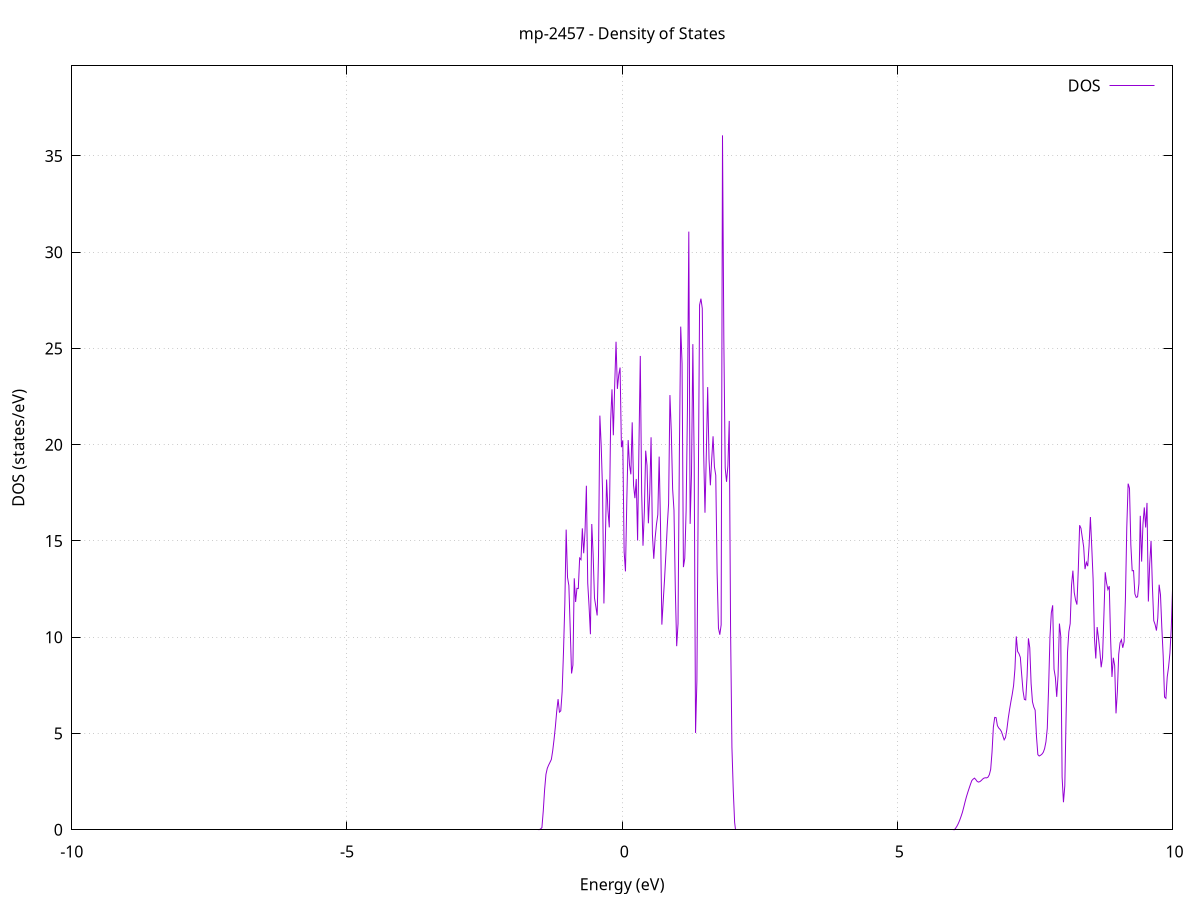 set title 'mp-2457 - Density of States'
set xlabel 'Energy (eV)'
set ylabel 'DOS (states/eV)'
set grid
set xrange [-10:10]
set yrange [0:39.679]
set xzeroaxis lt -1
set terminal png size 800,600
set output 'mp-2457_dos_gnuplot.png'
plot '-' using 1:2 with lines title 'DOS'
-21.145400 0.000000
-21.120900 0.000000
-21.096500 0.000000
-21.072000 0.000000
-21.047500 0.000000
-21.023000 0.000000
-20.998500 0.000000
-20.974000 0.000000
-20.949500 0.000000
-20.925000 0.000000
-20.900600 0.000000
-20.876100 0.000000
-20.851600 0.000000
-20.827100 0.000000
-20.802600 0.000000
-20.778100 0.000000
-20.753600 0.000000
-20.729100 0.000000
-20.704700 0.000000
-20.680200 0.000000
-20.655700 0.000000
-20.631200 0.000000
-20.606700 0.000000
-20.582200 0.000000
-20.557700 0.000000
-20.533200 0.000000
-20.508800 0.000000
-20.484300 0.000000
-20.459800 0.000000
-20.435300 0.000000
-20.410800 0.000000
-20.386300 0.000000
-20.361800 0.000000
-20.337400 0.000000
-20.312900 0.000000
-20.288400 0.000000
-20.263900 0.000000
-20.239400 0.000000
-20.214900 0.000000
-20.190400 0.000000
-20.165900 0.000000
-20.141500 0.000000
-20.117000 0.000000
-20.092500 0.000000
-20.068000 0.000000
-20.043500 0.000000
-20.019000 0.000000
-19.994500 0.000000
-19.970000 0.000000
-19.945600 0.000000
-19.921100 0.000000
-19.896600 0.000000
-19.872100 0.000000
-19.847600 0.000000
-19.823100 0.000000
-19.798600 0.000000
-19.774200 0.000000
-19.749700 0.000000
-19.725200 0.000000
-19.700700 0.000000
-19.676200 0.000000
-19.651700 0.000000
-19.627200 0.000000
-19.602700 0.000000
-19.578300 0.000000
-19.553800 0.000000
-19.529300 0.000000
-19.504800 0.000000
-19.480300 0.000000
-19.455800 0.000000
-19.431300 0.000000
-19.406800 0.000000
-19.382400 0.000000
-19.357900 0.000000
-19.333400 0.000000
-19.308900 0.000000
-19.284400 0.000000
-19.259900 0.000000
-19.235400 0.000000
-19.210900 0.000000
-19.186500 0.000000
-19.162000 0.000000
-19.137500 0.000000
-19.113000 0.000000
-19.088500 0.000000
-19.064000 0.000000
-19.039500 0.000000
-19.015100 0.000000
-18.990600 0.000000
-18.966100 0.000000
-18.941600 0.000000
-18.917100 0.001700
-18.892600 0.238300
-18.868100 0.861700
-18.843600 1.615700
-18.819200 2.430000
-18.794700 3.331200
-18.770200 4.052100
-18.745700 12.857400
-18.721200 14.001800
-18.696700 9.493000
-18.672200 7.202200
-18.647700 5.203300
-18.623300 8.111300
-18.598800 15.685500
-18.574300 20.803400
-18.549800 28.070200
-18.525300 18.595300
-18.500800 19.182500
-18.476300 29.741400
-18.451900 19.071500
-18.427400 29.016600
-18.402900 25.230400
-18.378400 17.068300
-18.353900 21.029400
-18.329400 25.293100
-18.304900 22.780700
-18.280400 12.167400
-18.256000 7.653100
-18.231500 9.098100
-18.207000 11.347500
-18.182500 10.189000
-18.158000 8.598200
-18.133500 7.989600
-18.109000 8.954500
-18.084500 9.642500
-18.060100 16.557400
-18.035600 18.045500
-18.011100 14.748400
-17.986600 13.809100
-17.962100 11.492900
-17.937600 12.570200
-17.913100 40.308700
-17.888600 22.970700
-17.864200 13.650600
-17.839700 15.856300
-17.815200 42.792200
-17.790700 18.228600
-17.766200 29.807600
-17.741700 18.092800
-17.717200 30.360500
-17.692800 34.192600
-17.668300 33.095700
-17.643800 42.357700
-17.619300 52.247600
-17.594800 47.367400
-17.570300 65.560700
-17.545800 64.222100
-17.521300 62.419100
-17.496900 67.252600
-17.472400 50.239800
-17.447900 61.041500
-17.423400 32.992600
-17.398900 16.790600
-17.374400 14.903500
-17.349900 14.911300
-17.325400 8.788300
-17.301000 0.000000
-17.276500 0.000000
-17.252000 0.000000
-17.227500 0.000000
-17.203000 0.000000
-17.178500 0.000000
-17.154000 0.000000
-17.129500 0.000000
-17.105100 0.000000
-17.080600 0.000000
-17.056100 0.000000
-17.031600 0.000000
-17.007100 0.000000
-16.982600 0.000000
-16.958100 0.000000
-16.933700 0.000000
-16.909200 0.000000
-16.884700 0.000000
-16.860200 0.000000
-16.835700 0.000000
-16.811200 0.000000
-16.786700 0.000000
-16.762200 0.000000
-16.737800 0.000000
-16.713300 0.000000
-16.688800 0.000000
-16.664300 0.000000
-16.639800 0.000000
-16.615300 0.000000
-16.590800 0.000000
-16.566300 0.000000
-16.541900 0.000000
-16.517400 0.000000
-16.492900 0.000000
-16.468400 0.000000
-16.443900 0.000000
-16.419400 0.000000
-16.394900 0.000000
-16.370500 0.000000
-16.346000 0.000000
-16.321500 0.000000
-16.297000 0.000000
-16.272500 0.000000
-16.248000 0.000000
-16.223500 0.000000
-16.199000 0.000000
-16.174600 0.000000
-16.150100 0.000000
-16.125600 0.000000
-16.101100 0.000000
-16.076600 0.000000
-16.052100 0.000000
-16.027600 0.000000
-16.003100 0.000000
-15.978700 0.000000
-15.954200 0.000000
-15.929700 0.000000
-15.905200 0.000000
-15.880700 0.000000
-15.856200 0.000000
-15.831700 0.000000
-15.807200 0.000000
-15.782800 0.000000
-15.758300 0.000000
-15.733800 0.000000
-15.709300 0.000000
-15.684800 0.000000
-15.660300 0.000000
-15.635800 0.000000
-15.611400 0.000000
-15.586900 0.000000
-15.562400 0.000000
-15.537900 0.000000
-15.513400 0.000000
-15.488900 0.000000
-15.464400 0.000000
-15.439900 0.000000
-15.415500 0.000000
-15.391000 0.000000
-15.366500 0.000000
-15.342000 0.000000
-15.317500 0.000000
-15.293000 0.000000
-15.268500 0.000000
-15.244000 0.000000
-15.219600 0.000000
-15.195100 0.000000
-15.170600 0.000000
-15.146100 0.000000
-15.121600 0.000000
-15.097100 0.000000
-15.072600 0.000000
-15.048100 0.000000
-15.023700 0.000000
-14.999200 0.000000
-14.974700 0.000000
-14.950200 0.000000
-14.925700 0.000000
-14.901200 0.000000
-14.876700 0.000000
-14.852300 0.000000
-14.827800 0.000000
-14.803300 0.000000
-14.778800 0.000000
-14.754300 0.000000
-14.729800 0.000000
-14.705300 0.000000
-14.680800 0.000000
-14.656400 0.000000
-14.631900 0.000000
-14.607400 0.000000
-14.582900 0.000000
-14.558400 0.000000
-14.533900 0.000000
-14.509400 0.000000
-14.484900 0.000000
-14.460500 0.000000
-14.436000 0.000000
-14.411500 0.000000
-14.387000 0.000000
-14.362500 0.000000
-14.338000 0.000000
-14.313500 0.000000
-14.289100 0.000000
-14.264600 0.000000
-14.240100 0.000000
-14.215600 0.000400
-14.191100 0.009800
-14.166600 0.031200
-14.142100 0.064600
-14.117600 0.110100
-14.093200 0.167700
-14.068700 0.236000
-14.044200 0.306500
-14.019700 0.376500
-13.995200 0.447500
-13.970700 0.522600
-13.946200 0.601700
-13.921700 0.685000
-13.897300 0.772400
-13.872800 0.874400
-13.848300 0.999800
-13.823800 1.142200
-13.799300 1.261900
-13.774800 1.357700
-13.750300 1.511600
-13.725800 1.692700
-13.701400 1.876400
-13.676900 2.282200
-13.652400 3.197500
-13.627900 6.051000
-13.603400 8.934600
-13.578900 12.030400
-13.554400 11.600700
-13.530000 10.433800
-13.505500 9.654200
-13.481000 8.897700
-13.456500 10.889000
-13.432000 15.346500
-13.407500 39.361200
-13.383000 11.200600
-13.358500 9.735700
-13.334100 7.656300
-13.309600 6.364400
-13.285100 5.762600
-13.260600 5.697400
-13.236100 6.105300
-13.211600 8.983200
-13.187100 12.426600
-13.162600 16.020400
-13.138200 23.681800
-13.113700 17.812000
-13.089200 9.266200
-13.064700 11.811000
-13.040200 13.258100
-13.015700 14.716500
-12.991200 18.887600
-12.966800 24.367000
-12.942300 12.761100
-12.917800 15.264400
-12.893300 22.521300
-12.868800 6.291100
-12.844300 7.154800
-12.819800 8.973200
-12.795300 12.545400
-12.770900 13.026600
-12.746400 16.079100
-12.721900 20.501000
-12.697400 16.991300
-12.672900 16.992300
-12.648400 18.345800
-12.623900 19.004900
-12.599400 16.233600
-12.575000 13.084300
-12.550500 14.194400
-12.526000 19.615700
-12.501500 17.748600
-12.477000 11.942300
-12.452500 7.490700
-12.428000 7.219900
-12.403500 8.295400
-12.379100 13.329400
-12.354600 11.691400
-12.330100 6.765900
-12.305600 2.370500
-12.281100 1.622100
-12.256600 1.299300
-12.232100 1.024300
-12.207700 0.776400
-12.183200 0.546900
-12.158700 0.307800
-12.134200 0.120700
-12.109700 0.019600
-12.085200 0.000000
-12.060700 0.000000
-12.036200 0.000000
-12.011800 0.000000
-11.987300 0.000000
-11.962800 0.000000
-11.938300 0.000000
-11.913800 0.000000
-11.889300 0.000000
-11.864800 0.000000
-11.840300 0.000000
-11.815900 0.000000
-11.791400 0.000000
-11.766900 0.000000
-11.742400 0.000000
-11.717900 0.000000
-11.693400 0.000000
-11.668900 0.000000
-11.644400 0.000000
-11.620000 0.000000
-11.595500 0.000000
-11.571000 0.000000
-11.546500 0.000000
-11.522000 0.000000
-11.497500 0.000000
-11.473000 0.000000
-11.448600 0.000000
-11.424100 0.000000
-11.399600 0.000000
-11.375100 0.000000
-11.350600 0.000000
-11.326100 0.000000
-11.301600 0.000000
-11.277100 0.000000
-11.252700 0.000000
-11.228200 0.000000
-11.203700 0.000000
-11.179200 0.000000
-11.154700 0.000000
-11.130200 0.000000
-11.105700 0.000000
-11.081200 0.000000
-11.056800 0.000000
-11.032300 0.000000
-11.007800 0.000000
-10.983300 0.000000
-10.958800 0.000000
-10.934300 0.000000
-10.909800 0.000000
-10.885400 0.000000
-10.860900 0.000000
-10.836400 0.000000
-10.811900 0.000000
-10.787400 0.000000
-10.762900 0.000000
-10.738400 0.000000
-10.713900 0.000000
-10.689500 0.000000
-10.665000 0.000000
-10.640500 0.000000
-10.616000 0.000000
-10.591500 0.000000
-10.567000 0.000000
-10.542500 0.000000
-10.518000 0.000000
-10.493600 0.000000
-10.469100 0.000000
-10.444600 0.000000
-10.420100 0.000000
-10.395600 0.000000
-10.371100 0.000000
-10.346600 0.000000
-10.322100 0.000000
-10.297700 0.000000
-10.273200 0.000000
-10.248700 0.000000
-10.224200 0.000000
-10.199700 0.000000
-10.175200 0.000000
-10.150700 0.000000
-10.126300 0.000000
-10.101800 0.000000
-10.077300 0.000000
-10.052800 0.000000
-10.028300 0.000000
-10.003800 0.000000
-9.979300 0.000000
-9.954800 0.000000
-9.930400 0.000000
-9.905900 0.000000
-9.881400 0.000000
-9.856900 0.000000
-9.832400 0.000000
-9.807900 0.000000
-9.783400 0.000000
-9.758900 0.000000
-9.734500 0.000000
-9.710000 0.000000
-9.685500 0.000000
-9.661000 0.000000
-9.636500 0.000000
-9.612000 0.000000
-9.587500 0.000000
-9.563100 0.000000
-9.538600 0.000000
-9.514100 0.000000
-9.489600 0.000000
-9.465100 0.000000
-9.440600 0.000000
-9.416100 0.000000
-9.391600 0.000000
-9.367200 0.000000
-9.342700 0.000000
-9.318200 0.000000
-9.293700 0.000000
-9.269200 0.000000
-9.244700 0.000000
-9.220200 0.000000
-9.195700 0.000000
-9.171300 0.000000
-9.146800 0.000000
-9.122300 0.000000
-9.097800 0.000000
-9.073300 0.000000
-9.048800 0.000000
-9.024300 0.000000
-8.999800 0.000000
-8.975400 0.000000
-8.950900 0.000000
-8.926400 0.000000
-8.901900 0.000000
-8.877400 0.000000
-8.852900 0.000000
-8.828400 0.000000
-8.804000 0.000000
-8.779500 0.000000
-8.755000 0.000000
-8.730500 0.000000
-8.706000 0.000000
-8.681500 0.000000
-8.657000 0.000000
-8.632500 0.000000
-8.608100 0.000000
-8.583600 0.000000
-8.559100 0.000000
-8.534600 0.000000
-8.510100 0.000000
-8.485600 0.000000
-8.461100 0.000000
-8.436600 0.000000
-8.412200 0.000000
-8.387700 0.000000
-8.363200 0.000000
-8.338700 0.000000
-8.314200 0.000000
-8.289700 0.000000
-8.265200 0.000000
-8.240700 0.000000
-8.216300 0.000000
-8.191800 0.000000
-8.167300 0.000000
-8.142800 0.000000
-8.118300 0.000000
-8.093800 0.000000
-8.069300 0.000000
-8.044900 0.000000
-8.020400 0.000000
-7.995900 0.000000
-7.971400 0.000000
-7.946900 0.000000
-7.922400 0.000000
-7.897900 0.000000
-7.873400 0.000000
-7.849000 0.000000
-7.824500 0.000000
-7.800000 0.000000
-7.775500 0.000000
-7.751000 0.000000
-7.726500 0.000000
-7.702000 0.000000
-7.677500 0.000000
-7.653100 0.000000
-7.628600 0.000000
-7.604100 0.000000
-7.579600 0.000000
-7.555100 0.000000
-7.530600 0.000000
-7.506100 0.000000
-7.481700 0.000000
-7.457200 0.000000
-7.432700 0.000000
-7.408200 0.000000
-7.383700 0.000000
-7.359200 0.000000
-7.334700 0.000000
-7.310200 0.000000
-7.285800 0.000000
-7.261300 0.000000
-7.236800 0.000000
-7.212300 0.000000
-7.187800 0.000000
-7.163300 0.000000
-7.138800 0.000000
-7.114300 0.000000
-7.089900 0.000000
-7.065400 0.000000
-7.040900 0.000000
-7.016400 0.000000
-6.991900 0.000000
-6.967400 0.000000
-6.942900 0.000000
-6.918400 0.000000
-6.894000 0.000000
-6.869500 0.000000
-6.845000 0.000000
-6.820500 0.000000
-6.796000 0.000000
-6.771500 0.000000
-6.747000 0.000000
-6.722600 0.000000
-6.698100 0.000000
-6.673600 0.000000
-6.649100 0.000000
-6.624600 0.000000
-6.600100 0.000000
-6.575600 0.000000
-6.551100 0.000000
-6.526700 0.000000
-6.502200 0.000000
-6.477700 0.000000
-6.453200 0.000000
-6.428700 0.000000
-6.404200 0.000000
-6.379700 0.000000
-6.355200 0.000000
-6.330800 0.000000
-6.306300 0.000000
-6.281800 0.000000
-6.257300 0.000000
-6.232800 0.000000
-6.208300 0.000000
-6.183800 0.000000
-6.159400 0.000000
-6.134900 0.000000
-6.110400 0.000000
-6.085900 0.000000
-6.061400 0.000000
-6.036900 0.000000
-6.012400 0.000000
-5.987900 0.000000
-5.963500 0.000000
-5.939000 0.000000
-5.914500 0.000000
-5.890000 0.000000
-5.865500 0.000000
-5.841000 0.000000
-5.816500 0.000000
-5.792000 0.000000
-5.767600 0.000000
-5.743100 0.000000
-5.718600 0.000000
-5.694100 0.000000
-5.669600 0.000000
-5.645100 0.000000
-5.620600 0.000000
-5.596100 0.000000
-5.571700 0.000000
-5.547200 0.000000
-5.522700 0.000000
-5.498200 0.000000
-5.473700 0.000000
-5.449200 0.000000
-5.424700 0.000000
-5.400300 0.000000
-5.375800 0.000000
-5.351300 0.000000
-5.326800 0.000000
-5.302300 0.000000
-5.277800 0.000000
-5.253300 0.000000
-5.228800 0.000000
-5.204400 0.000000
-5.179900 0.000000
-5.155400 0.000000
-5.130900 0.000000
-5.106400 0.000000
-5.081900 0.000000
-5.057400 0.000000
-5.032900 0.000000
-5.008500 0.000000
-4.984000 0.000000
-4.959500 0.000000
-4.935000 0.000000
-4.910500 0.000000
-4.886000 0.000000
-4.861500 0.000000
-4.837000 0.000000
-4.812600 0.000000
-4.788100 0.000000
-4.763600 0.000000
-4.739100 0.000000
-4.714600 0.000000
-4.690100 0.000000
-4.665600 0.000000
-4.641200 0.000000
-4.616700 0.000000
-4.592200 0.000000
-4.567700 0.000000
-4.543200 0.000000
-4.518700 0.000000
-4.494200 0.000000
-4.469700 0.000000
-4.445300 0.000000
-4.420800 0.000000
-4.396300 0.000000
-4.371800 0.000000
-4.347300 0.000000
-4.322800 0.000000
-4.298300 0.000000
-4.273800 0.000000
-4.249400 0.000000
-4.224900 0.000000
-4.200400 0.000000
-4.175900 0.000000
-4.151400 0.000000
-4.126900 0.000000
-4.102400 0.000000
-4.078000 0.000000
-4.053500 0.000000
-4.029000 0.000000
-4.004500 0.000000
-3.980000 0.000000
-3.955500 0.000000
-3.931000 0.000000
-3.906500 0.000000
-3.882100 0.000000
-3.857600 0.000000
-3.833100 0.000000
-3.808600 0.000000
-3.784100 0.000000
-3.759600 0.000000
-3.735100 0.000000
-3.710600 0.000000
-3.686200 0.000000
-3.661700 0.000000
-3.637200 0.000000
-3.612700 0.000000
-3.588200 0.000000
-3.563700 0.000000
-3.539200 0.000000
-3.514700 0.000000
-3.490300 0.000000
-3.465800 0.000000
-3.441300 0.000000
-3.416800 0.000000
-3.392300 0.000000
-3.367800 0.000000
-3.343300 0.000000
-3.318900 0.000000
-3.294400 0.000000
-3.269900 0.000000
-3.245400 0.000000
-3.220900 0.000000
-3.196400 0.000000
-3.171900 0.000000
-3.147400 0.000000
-3.123000 0.000000
-3.098500 0.000000
-3.074000 0.000000
-3.049500 0.000000
-3.025000 0.000000
-3.000500 0.000000
-2.976000 0.000000
-2.951500 0.000000
-2.927100 0.000000
-2.902600 0.000000
-2.878100 0.000000
-2.853600 0.000000
-2.829100 0.000000
-2.804600 0.000000
-2.780100 0.000000
-2.755700 0.000000
-2.731200 0.000000
-2.706700 0.000000
-2.682200 0.000000
-2.657700 0.000000
-2.633200 0.000000
-2.608700 0.000000
-2.584200 0.000000
-2.559800 0.000000
-2.535300 0.000000
-2.510800 0.000000
-2.486300 0.000000
-2.461800 0.000000
-2.437300 0.000000
-2.412800 0.000000
-2.388300 0.000000
-2.363900 0.000000
-2.339400 0.000000
-2.314900 0.000000
-2.290400 0.000000
-2.265900 0.000000
-2.241400 0.000000
-2.216900 0.000000
-2.192400 0.000000
-2.168000 0.000000
-2.143500 0.000000
-2.119000 0.000000
-2.094500 0.000000
-2.070000 0.000000
-2.045500 0.000000
-2.021000 0.000000
-1.996600 0.000000
-1.972100 0.000000
-1.947600 0.000000
-1.923100 0.000000
-1.898600 0.000000
-1.874100 0.000000
-1.849600 0.000000
-1.825100 0.000000
-1.800700 0.000000
-1.776200 0.000000
-1.751700 0.000000
-1.727200 0.000000
-1.702700 0.000000
-1.678200 0.000000
-1.653700 0.000000
-1.629200 0.000000
-1.604800 0.000000
-1.580300 0.000000
-1.555800 0.000000
-1.531300 0.000000
-1.506800 0.006100
-1.482300 0.042300
-1.457800 0.111100
-1.433300 0.974900
-1.408900 2.080500
-1.384400 2.877000
-1.359900 3.195600
-1.335400 3.361800
-1.310900 3.504300
-1.286400 3.652500
-1.261900 4.101800
-1.237500 4.685700
-1.213000 5.359100
-1.188500 6.161800
-1.164000 6.785000
-1.139500 6.111900
-1.115000 6.177400
-1.090500 7.159000
-1.066000 9.214100
-1.041600 11.735500
-1.017100 15.591400
-0.992600 13.111400
-0.968100 12.686300
-0.943600 10.446500
-0.919100 8.118900
-0.894600 8.553500
-0.870100 13.062400
-0.845700 11.831700
-0.821200 12.540200
-0.796700 12.529200
-0.772200 14.112700
-0.747700 14.030400
-0.723200 15.657500
-0.698700 14.362800
-0.674300 15.521700
-0.649800 17.869300
-0.625300 12.812500
-0.600800 11.597200
-0.576300 10.156400
-0.551800 15.880900
-0.527300 14.318500
-0.502800 12.044300
-0.478400 11.600300
-0.453900 11.131800
-0.429400 14.258400
-0.404900 21.513400
-0.380400 19.950300
-0.355900 17.612900
-0.331400 11.756800
-0.306900 14.763400
-0.282500 18.193200
-0.258000 16.596200
-0.233500 15.706400
-0.209000 21.228800
-0.184500 22.877300
-0.160000 20.493800
-0.135500 23.066700
-0.111000 25.350500
-0.086600 22.899700
-0.062100 23.625100
-0.037600 24.007900
-0.013100 19.870700
0.011400 20.229400
0.035900 14.450600
0.060400 13.420600
0.084800 17.095000
0.109300 20.240000
0.133800 18.946100
0.158300 18.463400
0.182800 21.162100
0.207300 17.894000
0.231800 17.224800
0.256300 18.223000
0.280700 15.024400
0.305200 19.944600
0.329700 24.610600
0.354200 17.527700
0.378700 14.754200
0.403200 16.502700
0.427700 19.692200
0.452200 18.905400
0.476600 15.919800
0.501100 17.473700
0.525600 20.386000
0.550100 15.331000
0.574600 14.075200
0.599100 15.143500
0.623600 15.863000
0.648000 16.365300
0.672500 19.383700
0.697000 15.827900
0.721500 10.656200
0.746000 11.854100
0.770500 13.015300
0.795000 14.322800
0.819500 15.762500
0.843900 16.930300
0.868400 22.577800
0.892900 20.696800
0.917400 17.700900
0.941900 16.597800
0.966400 12.461000
0.990900 9.536800
1.015400 10.702500
1.039800 19.546300
1.064300 26.135600
1.088800 24.213600
1.113300 13.643200
1.137800 14.095500
1.162300 16.564500
1.186800 21.891600
1.211300 31.071700
1.235700 15.890800
1.260200 18.495200
1.284700 25.225500
1.309200 19.065700
1.333700 5.030600
1.358200 7.732200
1.382700 17.366100
1.407100 27.257900
1.431600 27.587200
1.456100 27.077100
1.480600 19.660000
1.505100 16.468000
1.529600 19.543600
1.554100 22.995200
1.578600 19.249900
1.603000 17.892100
1.627500 19.242600
1.652000 20.438100
1.676500 18.857500
1.701000 18.410000
1.725500 13.392600
1.750000 10.478300
1.774500 10.132800
1.798900 10.641000
1.823400 36.071500
1.847900 25.450800
1.872400 18.788600
1.896900 18.074200
1.921400 18.902500
1.945900 21.237500
1.970400 10.329100
1.994800 4.275400
2.019300 2.031700
2.043800 0.380000
2.068300 0.000000
2.092800 0.000000
2.117300 0.000000
2.141800 0.000000
2.166200 0.000000
2.190700 0.000000
2.215200 0.000000
2.239700 0.000000
2.264200 0.000000
2.288700 0.000000
2.313200 0.000000
2.337700 0.000000
2.362100 0.000000
2.386600 0.000000
2.411100 0.000000
2.435600 0.000000
2.460100 0.000000
2.484600 0.000000
2.509100 0.000000
2.533600 0.000000
2.558000 0.000000
2.582500 0.000000
2.607000 0.000000
2.631500 0.000000
2.656000 0.000000
2.680500 0.000000
2.705000 0.000000
2.729400 0.000000
2.753900 0.000000
2.778400 0.000000
2.802900 0.000000
2.827400 0.000000
2.851900 0.000000
2.876400 0.000000
2.900900 0.000000
2.925300 0.000000
2.949800 0.000000
2.974300 0.000000
2.998800 0.000000
3.023300 0.000000
3.047800 0.000000
3.072300 0.000000
3.096800 0.000000
3.121200 0.000000
3.145700 0.000000
3.170200 0.000000
3.194700 0.000000
3.219200 0.000000
3.243700 0.000000
3.268200 0.000000
3.292700 0.000000
3.317100 0.000000
3.341600 0.000000
3.366100 0.000000
3.390600 0.000000
3.415100 0.000000
3.439600 0.000000
3.464100 0.000000
3.488500 0.000000
3.513000 0.000000
3.537500 0.000000
3.562000 0.000000
3.586500 0.000000
3.611000 0.000000
3.635500 0.000000
3.660000 0.000000
3.684400 0.000000
3.708900 0.000000
3.733400 0.000000
3.757900 0.000000
3.782400 0.000000
3.806900 0.000000
3.831400 0.000000
3.855900 0.000000
3.880300 0.000000
3.904800 0.000000
3.929300 0.000000
3.953800 0.000000
3.978300 0.000000
4.002800 0.000000
4.027300 0.000000
4.051700 0.000000
4.076200 0.000000
4.100700 0.000000
4.125200 0.000000
4.149700 0.000000
4.174200 0.000000
4.198700 0.000000
4.223200 0.000000
4.247600 0.000000
4.272100 0.000000
4.296600 0.000000
4.321100 0.000000
4.345600 0.000000
4.370100 0.000000
4.394600 0.000000
4.419100 0.000000
4.443500 0.000000
4.468000 0.000000
4.492500 0.000000
4.517000 0.000000
4.541500 0.000000
4.566000 0.000000
4.590500 0.000000
4.615000 0.000000
4.639400 0.000000
4.663900 0.000000
4.688400 0.000000
4.712900 0.000000
4.737400 0.000000
4.761900 0.000000
4.786400 0.000000
4.810800 0.000000
4.835300 0.000000
4.859800 0.000000
4.884300 0.000000
4.908800 0.000000
4.933300 0.000000
4.957800 0.000000
4.982300 0.000000
5.006700 0.000000
5.031200 0.000000
5.055700 0.000000
5.080200 0.000000
5.104700 0.000000
5.129200 0.000000
5.153700 0.000000
5.178200 0.000000
5.202600 0.000000
5.227100 0.000000
5.251600 0.000000
5.276100 0.000000
5.300600 0.000000
5.325100 0.000000
5.349600 0.000000
5.374100 0.000000
5.398500 0.000000
5.423000 0.000000
5.447500 0.000000
5.472000 0.000000
5.496500 0.000000
5.521000 0.000000
5.545500 0.000000
5.569900 0.000000
5.594400 0.000000
5.618900 0.000000
5.643400 0.000000
5.667900 0.000000
5.692400 0.000000
5.716900 0.000000
5.741400 0.000000
5.765800 0.000000
5.790300 0.000000
5.814800 0.000000
5.839300 0.000000
5.863800 0.000000
5.888300 0.000000
5.912800 0.000000
5.937300 0.000000
5.961700 0.000000
5.986200 0.000000
6.010700 0.000000
6.035200 0.000200
6.059700 0.080700
6.084200 0.189900
6.108700 0.327900
6.133100 0.494700
6.157600 0.689000
6.182100 0.900200
6.206600 1.168100
6.231100 1.451300
6.255600 1.712600
6.280100 1.940600
6.304600 2.155700
6.329000 2.362300
6.353500 2.555000
6.378000 2.631400
6.402500 2.682000
6.427000 2.604200
6.451500 2.509600
6.476000 2.476400
6.500500 2.502500
6.524900 2.557500
6.549400 2.631600
6.573900 2.682600
6.598400 2.701900
6.622900 2.695800
6.647400 2.732700
6.671900 2.859400
6.696400 3.137000
6.720800 4.031800
6.745300 5.337700
6.769800 5.837000
6.794300 5.825800
6.818800 5.408200
6.843300 5.284400
6.867800 5.210700
6.892200 5.097900
6.916700 4.882300
6.941200 4.672300
6.965700 4.789600
6.990200 5.204400
7.014700 5.774800
7.039200 6.238100
7.063700 6.655200
7.088100 7.036900
7.112600 7.494600
7.137100 8.352700
7.161600 10.044100
7.186100 9.263000
7.210600 9.146100
7.235100 8.955100
7.259600 8.062700
7.284000 7.215200
7.308500 6.771100
7.333000 6.745500
7.357500 7.959600
7.382000 9.942500
7.406500 9.454200
7.431000 7.591500
7.455500 6.647400
7.479900 6.375400
7.504400 6.212800
7.528900 4.839400
7.553400 3.903500
7.577900 3.831900
7.602400 3.869800
7.626900 3.926000
7.651300 4.020300
7.675800 4.210700
7.700300 4.566200
7.724800 5.268600
7.749300 7.412400
7.773800 10.022300
7.798300 11.274000
7.822800 11.660100
7.847200 8.344300
7.871700 7.915800
7.896200 6.905500
7.920700 8.004200
7.945200 10.711700
7.969700 10.050400
7.994200 2.741100
8.018700 1.431800
8.043100 2.281500
8.067600 6.036700
8.092100 9.205500
8.116600 10.288500
8.141100 10.708500
8.165600 12.702800
8.190100 13.460500
8.214500 12.323800
8.239000 11.931800
8.263500 11.696700
8.288000 13.504600
8.312500 15.819000
8.337000 15.660000
8.361500 15.169400
8.386000 14.689300
8.410400 13.539000
8.434900 13.890900
8.459400 13.691600
8.483900 14.727800
8.508400 16.243600
8.532900 14.689400
8.557400 13.021100
8.581900 9.962800
8.606300 8.895900
8.630800 10.530400
8.655300 9.956600
8.679800 9.298300
8.704300 8.441400
8.728800 8.955900
8.753300 11.109800
8.777800 13.377300
8.802200 12.813300
8.826700 12.478200
8.851200 12.653900
8.875700 9.892200
8.900200 7.937900
8.924700 8.935500
8.949200 8.528300
8.973600 6.046900
8.998100 7.165000
9.022600 9.111900
9.047100 9.712100
9.071600 9.869500
9.096100 9.455200
9.120600 9.765100
9.145100 12.063800
9.169500 15.717400
9.194000 17.978300
9.218500 17.742300
9.243000 14.806100
9.267500 13.453300
9.292000 13.462500
9.316500 12.255700
9.341000 12.069700
9.365400 12.101700
9.389900 12.774300
9.414400 16.307300
9.438900 13.930500
9.463400 15.874800
9.487900 16.741900
9.512400 15.700900
9.536800 16.978100
9.561300 11.857000
9.585800 13.822600
9.610300 15.007600
9.634800 12.651000
9.659300 10.862800
9.683800 10.661200
9.708300 10.348400
9.732700 10.997200
9.757200 12.730400
9.781700 12.204800
9.806200 10.493100
9.830700 9.036300
9.855200 6.894700
9.879700 6.826600
9.904200 7.937400
9.928600 8.454400
9.953100 9.176200
9.977600 10.467300
10.002100 12.652300
10.026600 13.265700
10.051100 12.480400
10.075600 12.249800
10.100100 12.579300
10.124500 12.996200
10.149000 11.953500
10.173500 11.154100
10.198000 11.073500
10.222500 11.557900
10.247000 11.057900
10.271500 9.456200
10.295900 8.796300
10.320400 9.596300
10.344900 10.463700
10.369400 11.571700
10.393900 11.277500
10.418400 10.635200
10.442900 10.166400
10.467400 9.626600
10.491800 8.865000
10.516300 8.014600
10.540800 7.349500
10.565300 7.671400
10.589800 9.857400
10.614300 10.589300
10.638800 11.369500
10.663300 10.970000
10.687700 8.942600
10.712200 8.123700
10.736700 7.884300
10.761200 8.638500
10.785700 10.023100
10.810200 15.312300
10.834700 21.320500
10.859200 13.206600
10.883600 12.665500
10.908100 16.223300
10.932600 19.393300
10.957100 10.166700
10.981600 12.206700
11.006100 12.868300
11.030600 10.681600
11.055000 10.323500
11.079500 10.747400
11.104000 9.962100
11.128500 9.821200
11.153000 10.867600
11.177500 12.002800
11.202000 12.129800
11.226500 13.183100
11.250900 12.164300
11.275400 11.365100
11.299900 10.698100
11.324400 15.298200
11.348900 12.430800
11.373400 7.120500
11.397900 6.031700
11.422400 5.685800
11.446800 5.970800
11.471300 6.902200
11.495800 6.877700
11.520300 6.973300
11.544800 8.344200
11.569300 11.092500
11.593800 12.435000
11.618200 12.811800
11.642700 10.952900
11.667200 10.027500
11.691700 9.373200
11.716200 11.546400
11.740700 15.485700
11.765200 13.691200
11.789700 11.294400
11.814100 10.270600
11.838600 9.959400
11.863100 10.224600
11.887600 11.215600
11.912100 14.492600
11.936600 13.504800
11.961100 10.276200
11.985600 9.680300
12.010000 8.631500
12.034500 7.595700
12.059000 7.136800
12.083500 7.201600
12.108000 7.028800
12.132500 7.264100
12.157000 7.756300
12.181500 8.913400
12.205900 10.557100
12.230400 10.754800
12.254900 10.162000
12.279400 9.171100
12.303900 7.585700
12.328400 6.228300
12.352900 5.633300
12.377300 5.639700
12.401800 5.812600
12.426300 5.060000
12.450800 5.188200
12.475300 5.644300
12.499800 6.869600
12.524300 7.889200
12.548800 8.500800
12.573200 8.716500
12.597700 6.788600
12.622200 5.665600
12.646700 5.390000
12.671200 5.236600
12.695700 5.307700
12.720200 5.673100
12.744700 6.356900
12.769100 7.306400
12.793600 8.330500
12.818100 8.939700
12.842600 9.283800
12.867100 9.489600
12.891600 9.803000
12.916100 10.371200
12.940500 10.299200
12.965000 10.164700
12.989500 10.061800
13.014000 11.620400
13.038500 14.217800
13.063000 15.408100
13.087500 11.272700
13.112000 10.674000
13.136400 7.092400
13.160900 6.653300
13.185400 6.620400
13.209900 6.754200
13.234400 6.466800
13.258900 5.964100
13.283400 5.669900
13.307900 5.342800
13.332300 4.952500
13.356800 4.440500
13.381300 4.223000
13.405800 4.134100
13.430300 4.415900
13.454800 4.597300
13.479300 4.688500
13.503800 4.768100
13.528200 4.710500
13.552700 4.508700
13.577200 4.163500
13.601700 3.908200
13.626200 3.614600
13.650700 3.399600
13.675200 3.315600
13.699600 3.240700
13.724100 3.189100
13.748600 3.144600
13.773100 3.112900
13.797600 3.084200
13.822100 3.053800
13.846600 3.001500
13.871100 2.985200
13.895500 2.979400
13.920000 2.987100
13.944500 3.023300
13.969000 3.097900
13.993500 3.213100
14.018000 3.368900
14.042500 3.965600
14.067000 3.855600
14.091400 3.851600
14.115900 3.833400
14.140400 3.824500
14.164900 3.823700
14.189400 3.831400
14.213900 3.844900
14.238400 3.861400
14.262900 3.883200
14.287300 3.908800
14.311800 3.938100
14.336300 3.967200
14.360800 3.991700
14.385300 3.952800
14.409800 3.925500
14.434300 3.950300
14.458700 4.037800
14.483200 4.134500
14.507700 4.240700
14.532200 4.362800
14.556700 4.496700
14.581200 4.680300
14.605700 4.907300
14.630200 5.262700
14.654600 5.602100
14.679100 5.925900
14.703600 6.262600
14.728100 6.552300
14.752600 6.723500
14.777100 6.883000
14.801600 7.143400
14.826100 7.597700
14.850500 8.538900
14.875000 9.569600
14.899500 10.518900
14.924000 21.641400
14.948500 41.310500
14.973000 39.042300
14.997500 47.152600
15.021900 28.787200
15.046400 21.134400
15.070900 18.770600
15.095400 17.796800
15.119900 18.879600
15.144400 23.363400
15.168900 62.076000
15.193400 17.017400
15.217800 13.919300
15.242300 10.901000
15.266800 9.811000
15.291300 8.993100
15.315800 8.259800
15.340300 7.768800
15.364800 8.441300
15.389300 7.851100
15.413700 7.557100
15.438200 7.266600
15.462700 7.393100
15.487200 7.677100
15.511700 7.815100
15.536200 6.978900
15.560700 5.834800
15.585200 5.562200
15.609600 5.333200
15.634100 4.878000
15.658600 4.771600
15.683100 4.577100
15.707600 4.309300
15.732100 4.069100
15.756600 3.673300
15.781000 3.636100
15.805500 3.788900
15.830000 4.034700
15.854500 4.460700
15.879000 4.996000
15.903500 5.609600
15.928000 6.272100
15.952500 6.760500
15.976900 7.295500
16.001400 8.857500
16.025900 7.384100
16.050400 6.355900
16.074900 4.792800
16.099400 3.271200
16.123900 2.417300
16.148400 3.576700
16.172800 4.756200
16.197300 5.494200
16.221800 5.706900
16.246300 5.741300
16.270800 5.602900
16.295300 5.205400
16.319800 4.871200
16.344200 4.645000
16.368700 4.732600
16.393200 4.730100
16.417700 4.841600
16.442200 5.113200
16.466700 5.464500
16.491200 5.909100
16.515700 6.548100
16.540100 6.874600
16.564600 7.086100
16.589100 6.669600
16.613600 6.095000
16.638100 5.162800
16.662600 4.913400
16.687100 4.819500
16.711600 4.773400
16.736000 5.087600
16.760500 5.608500
16.785000 6.295800
16.809500 7.233500
16.834000 7.881800
16.858500 7.339300
16.883000 6.561000
16.907500 6.072200
16.931900 5.711300
16.956400 4.803000
16.980900 4.851400
17.005400 4.882500
17.029900 4.919200
17.054400 5.060900
17.078900 5.249600
17.103300 5.371500
17.127800 5.495100
17.152300 5.616700
17.176800 5.792600
17.201300 6.002900
17.225800 6.222500
17.250300 6.412200
17.274800 6.614500
17.299200 6.386500
17.323700 5.732200
17.348200 5.150900
17.372700 5.002900
17.397200 4.951200
17.421700 4.905300
17.446200 4.922600
17.470700 5.177800
17.495100 5.575300
17.519600 5.796600
17.544100 5.803000
17.568600 5.886200
17.593100 5.953200
17.617600 5.972900
17.642100 6.015400
17.666600 5.645400
17.691000 5.471400
17.715500 5.772100
17.740000 5.819100
17.764500 5.807900
17.789000 5.856400
17.813500 6.112400
17.838000 6.790000
17.862400 7.895000
17.886900 9.036700
17.911400 8.173600
17.935900 7.662600
17.960400 7.248000
17.984900 7.011700
18.009400 6.907000
18.033900 6.881000
18.058300 6.817800
18.082800 6.098600
18.107300 5.773600
18.131800 5.623600
18.156300 5.553200
18.180800 5.439600
18.205300 5.359600
18.229800 5.449200
18.254200 5.552400
18.278700 5.629000
18.303200 5.702700
18.327700 5.891800
18.352200 5.915400
18.376700 6.019600
18.401200 6.111300
18.425600 6.072200
18.450100 6.112400
18.474600 6.014600
18.499100 5.805000
18.523600 5.440800
18.548100 5.069100
18.572600 5.332600
18.597100 5.962200
18.621500 5.907100
18.646000 5.885800
18.670500 8.131500
18.695000 9.129400
18.719500 10.226700
18.744000 9.036900
18.768500 6.717700
18.793000 6.685200
18.817400 6.785600
18.841900 6.419300
18.866400 6.078100
18.890900 5.870100
18.915400 5.634300
18.939900 5.302700
18.964400 5.048900
18.988900 5.061200
19.013300 5.464500
19.037800 5.844500
19.062300 6.286700
19.086800 6.701400
19.111300 6.654600
19.135800 5.770200
19.160300 5.914700
19.184700 6.431000
19.209200 6.941300
19.233700 8.009700
19.258200 9.194300
19.282700 9.953600
19.307200 9.565600
19.331700 9.675600
19.356200 10.104700
19.380600 9.225100
19.405100 8.454600
19.429600 8.863300
19.454100 8.502000
19.478600 8.767400
19.503100 7.917600
19.527600 7.795900
19.552100 7.122200
19.576500 7.008400
19.601000 7.014700
19.625500 7.401800
19.650000 7.611900
19.674500 7.907600
19.699000 8.177200
19.723500 8.442000
19.747900 8.334500
19.772400 7.057800
19.796900 6.424500
19.821400 6.161100
19.845900 8.111600
19.870400 7.993900
19.894900 8.337000
19.919400 8.572200
19.943800 8.552500
19.968300 8.362100
19.992800 8.124200
20.017300 7.874800
20.041800 7.322200
20.066300 5.970300
20.090800 5.486400
20.115300 5.303800
20.139700 5.368900
20.164200 5.436700
20.188700 5.508500
20.213200 5.590500
20.237700 5.738100
20.262200 5.908300
20.286700 6.166800
20.311200 6.488500
20.335600 6.617700
20.360100 6.509100
20.384600 6.178200
20.409100 5.981100
20.433600 6.043000
20.458100 6.137000
20.482600 6.302200
20.507000 6.677900
20.531500 6.577500
20.556000 6.029000
20.580500 5.928100
20.605000 6.198400
20.629500 5.715800
20.654000 5.608900
20.678500 5.647100
20.702900 5.654500
20.727400 5.870600
20.751900 6.237400
20.776400 6.044300
20.800900 5.812800
20.825400 5.661800
20.849900 5.880000
20.874400 6.342600
20.898800 6.628400
20.923300 6.524500
20.947800 7.140500
20.972300 7.576500
20.996800 7.617800
21.021300 7.298300
21.045800 6.505300
21.070300 6.214100
21.094700 6.484300
21.119200 6.699700
21.143700 7.066900
21.168200 7.292100
21.192700 7.497400
21.217200 7.515500
21.241700 7.514300
21.266100 7.344200
21.290600 7.720300
21.315100 7.105000
21.339600 6.774600
21.364100 6.482900
21.388600 6.297100
21.413100 6.304000
21.437600 6.325400
21.462000 6.586200
21.486500 6.836200
21.511000 7.055100
21.535500 7.265200
21.560000 7.448300
21.584500 8.312800
21.609000 6.842100
21.633500 6.628500
21.657900 6.792800
21.682400 6.906100
21.706900 6.754700
21.731400 6.204100
21.755900 5.882900
21.780400 5.630500
21.804900 5.403300
21.829300 5.076000
21.853800 4.764600
21.878300 5.589900
21.902800 6.654200
21.927300 7.628600
21.951800 8.442500
21.976300 8.992500
22.000800 7.380900
22.025200 6.918900
22.049700 6.349900
22.074200 6.702400
22.098700 7.045400
22.123200 7.543000
22.147700 7.429800
22.172200 6.680100
22.196700 6.446900
22.221100 6.134700
22.245600 5.976100
22.270100 5.740400
22.294600 5.563300
22.319100 5.381400
22.343600 5.232900
22.368100 4.950600
22.392600 4.757000
22.417000 6.007900
22.441500 6.134600
22.466000 6.271400
22.490500 6.346500
22.515000 6.452500
22.539500 6.769200
22.564000 7.314800
22.588400 7.891600
22.612900 7.083800
22.637400 6.674100
22.661900 6.182500
22.686400 5.961200
22.710900 5.852900
22.735400 5.672200
22.759900 5.480500
22.784300 5.404800
22.808800 5.614600
22.833300 5.730500
22.857800 6.371600
22.882300 6.940000
22.906800 7.061700
22.931300 7.063400
22.955800 6.885900
22.980200 5.450300
23.004700 4.969300
23.029200 4.913600
23.053700 4.545200
23.078200 4.259900
23.102700 4.605900
23.127200 5.225100
23.151600 6.375000
23.176100 6.536600
23.200600 6.803400
23.225100 7.035700
23.249600 6.978100
23.274100 6.962500
23.298600 6.688500
23.323100 6.341900
23.347500 6.375600
23.372000 6.511300
23.396500 6.722400
23.421000 7.067800
23.445500 7.422600
23.470000 7.507200
23.494500 7.225300
23.519000 6.890700
23.543400 6.439600
23.567900 6.288400
23.592400 6.167600
23.616900 5.811400
23.641400 5.834200
23.665900 5.915400
23.690400 6.211600
23.714900 6.339400
23.739300 6.983400
23.763800 7.458900
23.788300 6.748900
23.812800 6.626400
23.837300 7.046600
23.861800 7.417400
23.886300 7.139000
23.910700 7.410400
23.935200 7.287100
23.959700 7.030600
23.984200 7.368000
24.008700 7.506900
24.033200 8.061500
24.057700 7.706200
24.082200 7.013300
24.106600 6.396800
24.131100 6.471700
24.155600 6.774100
24.180100 6.636200
24.204600 6.684000
24.229100 6.545000
24.253600 6.245500
24.278100 5.895700
24.302500 5.616600
24.327000 5.489300
24.351500 5.676100
24.376000 6.216900
24.400500 6.662700
24.425000 6.771000
24.449500 6.777600
24.474000 6.934800
24.498400 7.535600
24.522900 7.651300
24.547400 7.138600
24.571900 7.054300
24.596400 7.225200
24.620900 7.191600
24.645400 6.433600
24.669800 5.780900
24.694300 5.614500
24.718800 5.506700
24.743300 5.339300
24.767800 5.153400
24.792300 5.064600
24.816800 4.924000
24.841300 4.445400
24.865700 4.795100
24.890200 4.735600
24.914700 4.491200
24.939200 4.311400
24.963700 4.302500
24.988200 4.417100
25.012700 4.062200
25.037200 3.814200
25.061600 3.587500
25.086100 3.529200
25.110600 3.523900
25.135100 3.326900
25.159600 2.886000
25.184100 2.674700
25.208600 2.441300
25.233000 2.195300
25.257500 1.926800
25.282000 1.691100
25.306500 1.526800
25.331000 1.387300
25.355500 1.284400
25.380000 1.113400
25.404500 0.853900
25.428900 0.506100
25.453400 0.253000
25.477900 0.179900
25.502400 0.133100
25.526900 0.091900
25.551400 0.056300
25.575900 0.026300
25.600400 0.001900
25.624800 0.000000
25.649300 0.000000
25.673800 0.000000
25.698300 0.000000
25.722800 0.000000
25.747300 0.000000
25.771800 0.000000
25.796300 0.000000
25.820700 0.000000
25.845200 0.000000
25.869700 0.000000
25.894200 0.000000
25.918700 0.000000
25.943200 0.000000
25.967700 0.000000
25.992100 0.000000
26.016600 0.000000
26.041100 0.000000
26.065600 0.000000
26.090100 0.000000
26.114600 0.000000
26.139100 0.000000
26.163600 0.000000
26.188000 0.000000
26.212500 0.000000
26.237000 0.000000
26.261500 0.000000
26.286000 0.000000
26.310500 0.000000
26.335000 0.000000
26.359500 0.000000
26.383900 0.000000
26.408400 0.000000
26.432900 0.000000
26.457400 0.000000
26.481900 0.000000
26.506400 0.000000
26.530900 0.000000
26.555300 0.000000
26.579800 0.000000
26.604300 0.000000
26.628800 0.000000
26.653300 0.000000
26.677800 0.000000
26.702300 0.000000
26.726800 0.000000
26.751200 0.000000
26.775700 0.000000
26.800200 0.000000
26.824700 0.000000
26.849200 0.000000
26.873700 0.000000
26.898200 0.000000
26.922700 0.000000
26.947100 0.000000
26.971600 0.000000
26.996100 0.000000
27.020600 0.000000
27.045100 0.000000
27.069600 0.000000
27.094100 0.000000
27.118600 0.000000
27.143000 0.000000
27.167500 0.000000
27.192000 0.000000
27.216500 0.000000
27.241000 0.000000
27.265500 0.000000
27.290000 0.000000
27.314400 0.000000
27.338900 0.000000
27.363400 0.000000
27.387900 0.000000
27.412400 0.000000
27.436900 0.000000
27.461400 0.000000
27.485900 0.000000
27.510300 0.000000
27.534800 0.000000
27.559300 0.000000
27.583800 0.000000
27.608300 0.000000
27.632800 0.000000
27.657300 0.000000
27.681800 0.000000
27.706200 0.000000
27.730700 0.000000
27.755200 0.000000
27.779700 0.000000
27.804200 0.000000
27.828700 0.000000
e
